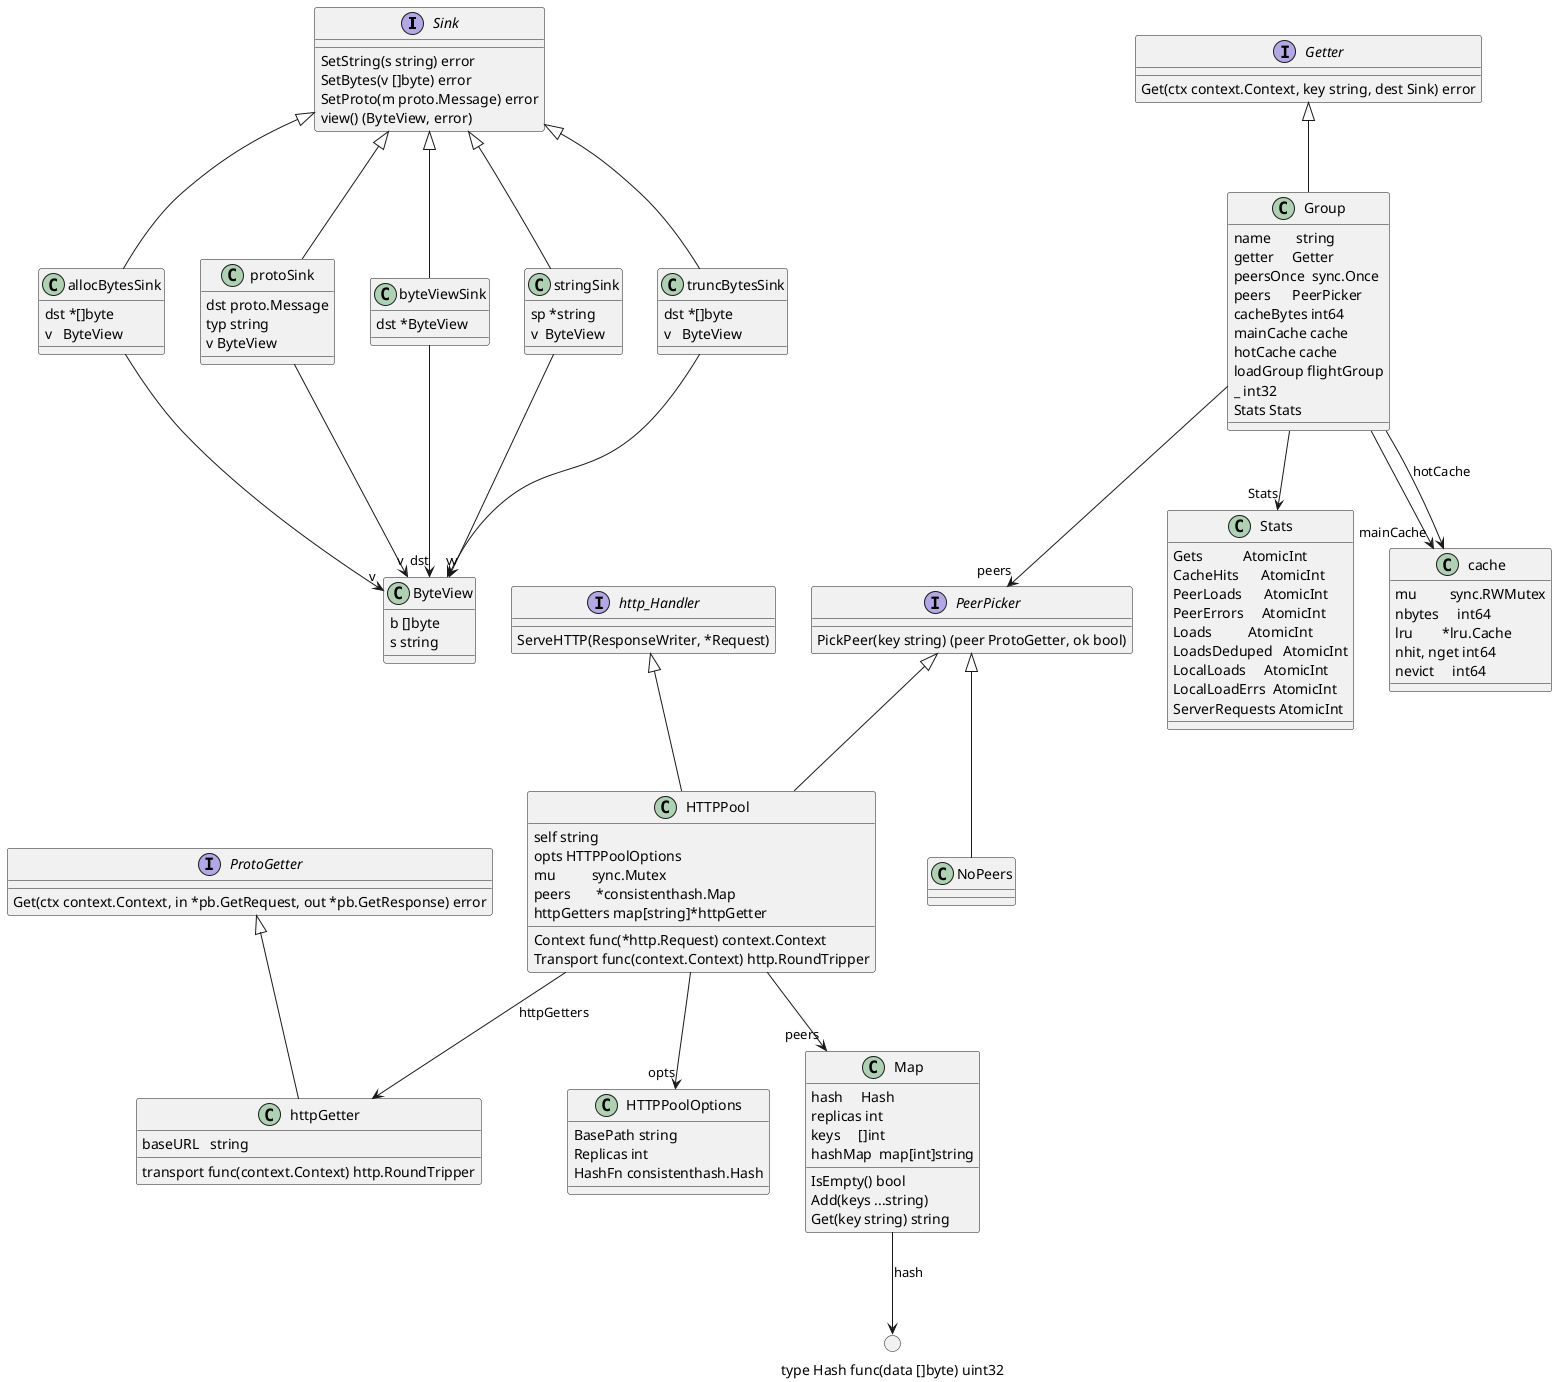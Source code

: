 @startuml

interface   Sink {
    SetString(s string) error
    SetBytes(v []byte) error
    SetProto(m proto.Message) error
    view() (ByteView, error)
}
class allocBytesSink {
    dst *[]byte
    v   ByteView
}
class protoSink {
    dst proto.Message
    typ string
    v ByteView
}
class byteViewSink {
    dst *ByteView
}
class stringSink {
    sp *string
    v  ByteView
}
class truncBytesSink {
    dst *[]byte
    v   ByteView
}
class ByteView {
    b []byte
    s string
}

Sink <|-- allocBytesSink
Sink <|-- protoSink
Sink <|-- byteViewSink
Sink <|-- stringSink
Sink <|-- truncBytesSink

allocBytesSink --> "v" ByteView
protoSink --> "v" ByteView
byteViewSink --> "dst" ByteView
stringSink --> "v" ByteView
truncBytesSink --> "v" ByteView


interface PeerPicker {
    PickPeer(key string) (peer ProtoGetter, ok bool)
}

interface http_Handler {
    ServeHTTP(ResponseWriter, *Request)
}

class HTTPPool {
    Context func(*http.Request) context.Context
    Transport func(context.Context) http.RoundTripper
    self string
    opts HTTPPoolOptions
    mu          sync.Mutex
    peers       *consistenthash.Map
    httpGetters map[string]*httpGetter
}

class HTTPPoolOptions {
    BasePath string
    Replicas int
    HashFn consistenthash.Hash
}
class httpGetter {
    transport func(context.Context) http.RoundTripper
    baseURL   string
}

class NoPeers {

}

interface ProtoGetter {
    Get(ctx context.Context, in *pb.GetRequest, out *pb.GetResponse) error
}

PeerPicker <|-- HTTPPool
PeerPicker <|-- NoPeers
ProtoGetter <|-- httpGetter
HTTPPool --> httpGetter #text:black   : httpGetters
HTTPPool --> "opts" HTTPPoolOptions
HTTPPool --> "peers" Map


http_Handler <|-- HTTPPool

interface Getter {
    Get(ctx context.Context, key string, dest Sink) error
}
class Group {
    name       string
	getter     Getter
	peersOnce  sync.Once
	peers      PeerPicker
	cacheBytes int64
	mainCache cache
	hotCache cache
	loadGroup flightGroup
	_ int32
	Stats Stats
}

class Stats {
    Gets           AtomicInt
    CacheHits      AtomicInt
    PeerLoads      AtomicInt
    PeerErrors     AtomicInt
    Loads          AtomicInt
    LoadsDeduped   AtomicInt
    LocalLoads     AtomicInt
    LocalLoadErrs  AtomicInt
    ServerRequests AtomicInt
}

class cache {
	mu         sync.RWMutex
	nbytes     int64
	lru        *lru.Cache
	nhit, nget int64
	nevict     int64
}

Getter <|-- Group
Group --> "Stats" Stats
Group --> "mainCache" cache
Group -->  cache #text:black   : hotCache
Group --> "peers" PeerPicker

class Map
{
    hash     Hash
    replicas int
    keys     []int
    hashMap  map[int]string

    IsEmpty() bool
    Add(keys ...string)
    Get(key string) string
}

circle  "type Hash func(data []byte) uint32"
Map --> "type Hash func(data []byte) uint32" #text:black   : hash

@enduml